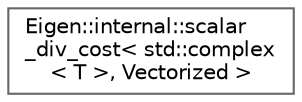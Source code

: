 digraph "Graphical Class Hierarchy"
{
 // LATEX_PDF_SIZE
  bgcolor="transparent";
  edge [fontname=Helvetica,fontsize=10,labelfontname=Helvetica,labelfontsize=10];
  node [fontname=Helvetica,fontsize=10,shape=box,height=0.2,width=0.4];
  rankdir="LR";
  Node0 [id="Node000000",label="Eigen::internal::scalar\l_div_cost\< std::complex\l\< T \>, Vectorized \>",height=0.2,width=0.4,color="grey40", fillcolor="white", style="filled",URL="$structEigen_1_1internal_1_1scalar__div__cost_3_01std_1_1complex_3_01T_01_4_00_01Vectorized_01_4.html",tooltip=" "];
}
